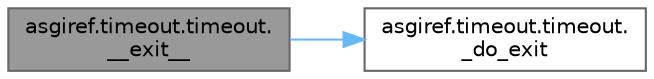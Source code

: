 digraph "asgiref.timeout.timeout.__exit__"
{
 // LATEX_PDF_SIZE
  bgcolor="transparent";
  edge [fontname=Helvetica,fontsize=10,labelfontname=Helvetica,labelfontsize=10];
  node [fontname=Helvetica,fontsize=10,shape=box,height=0.2,width=0.4];
  rankdir="LR";
  Node1 [id="Node000001",label="asgiref.timeout.timeout.\l__exit__",height=0.2,width=0.4,color="gray40", fillcolor="grey60", style="filled", fontcolor="black",tooltip=" "];
  Node1 -> Node2 [id="edge1_Node000001_Node000002",color="steelblue1",style="solid",tooltip=" "];
  Node2 [id="Node000002",label="asgiref.timeout.timeout.\l_do_exit",height=0.2,width=0.4,color="grey40", fillcolor="white", style="filled",URL="$classasgiref_1_1timeout_1_1timeout.html#a7d09d7aea51663900fb5ff20cfba1769",tooltip=" "];
}
